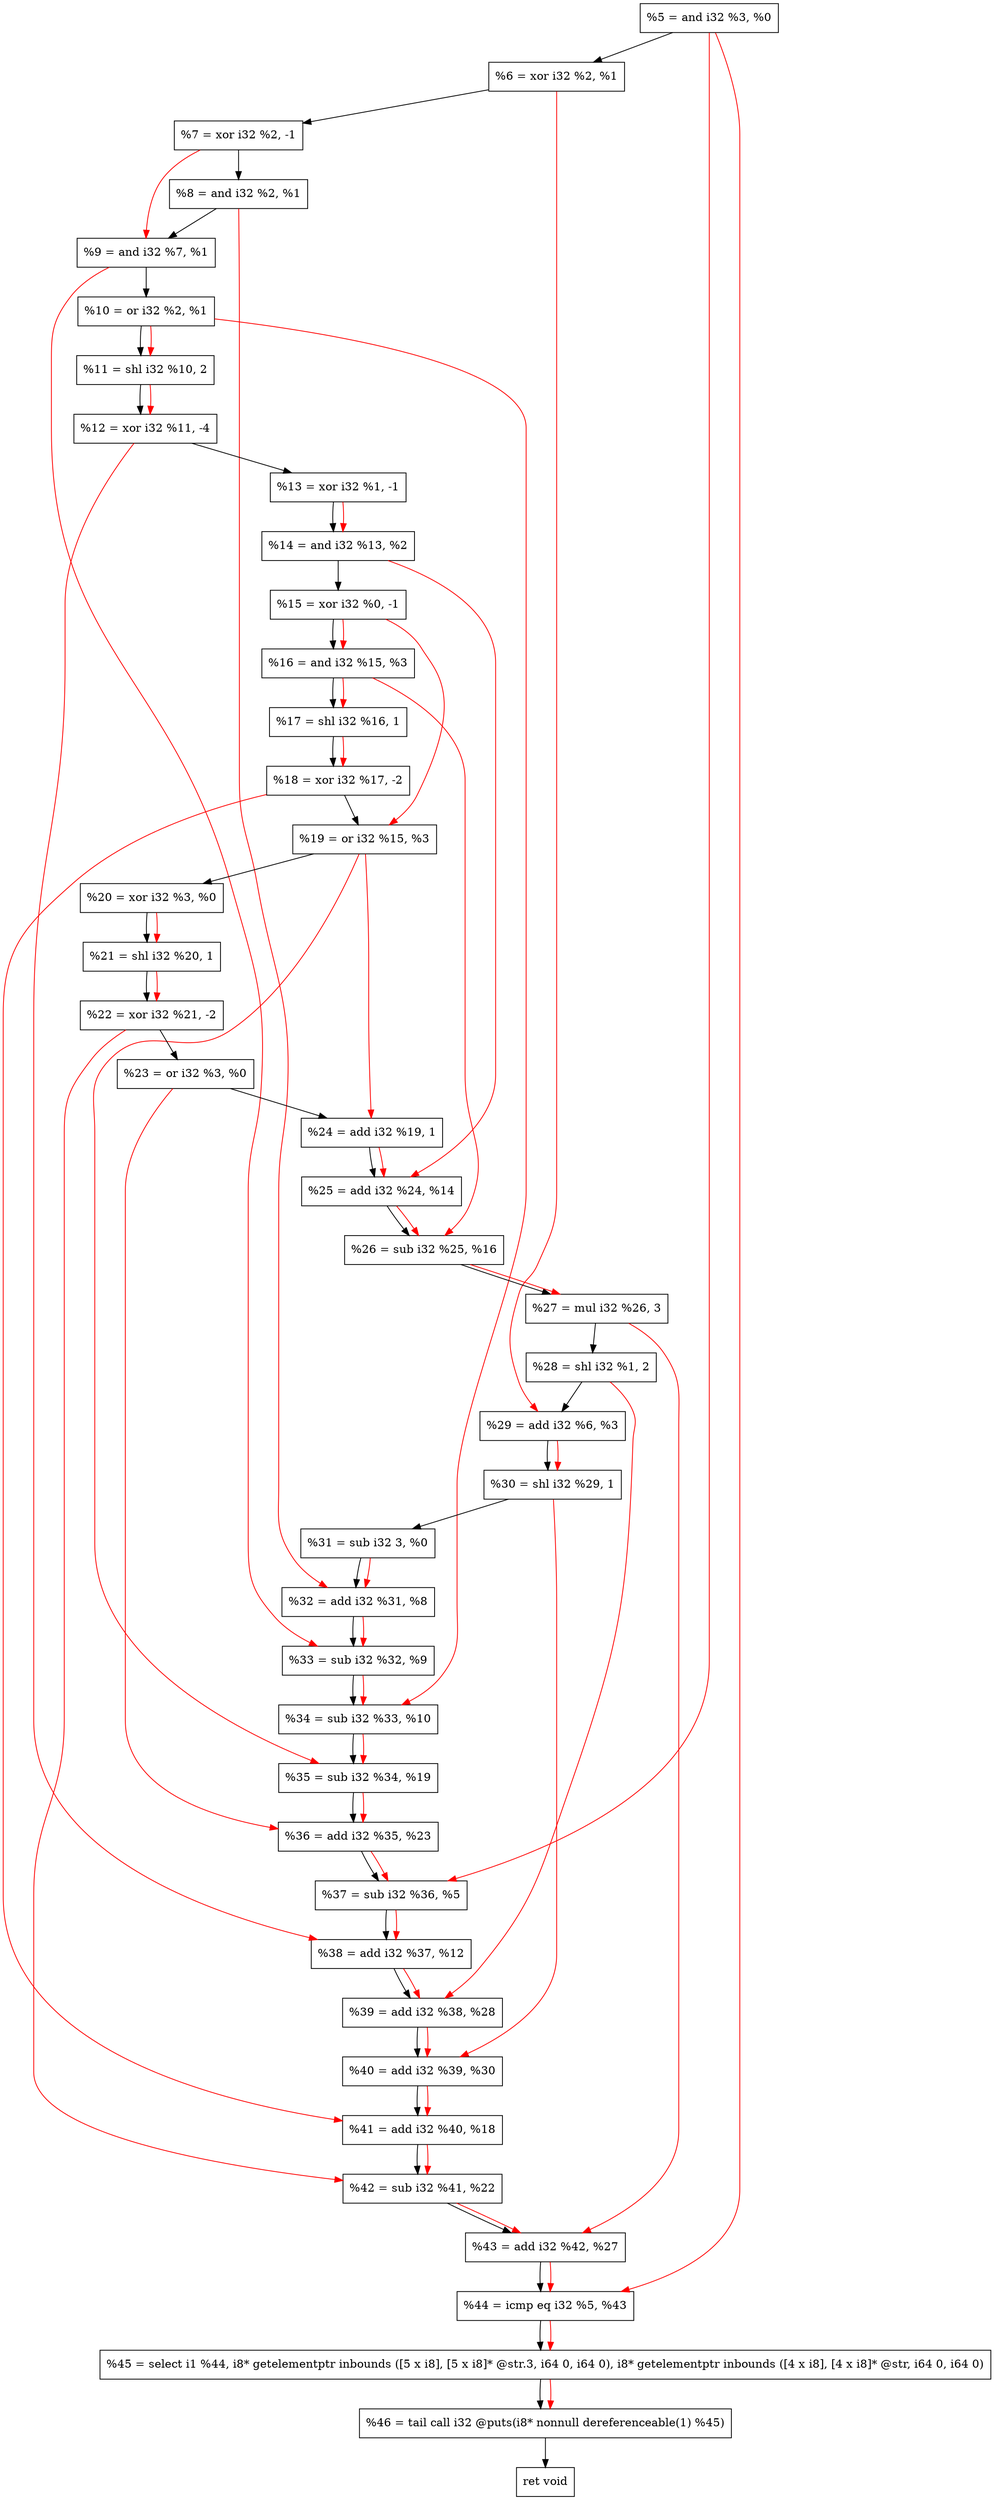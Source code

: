 digraph "DFG for'crackme' function" {
	Node0x18abb10[shape=record, label="  %5 = and i32 %3, %0"];
	Node0x18abb80[shape=record, label="  %6 = xor i32 %2, %1"];
	Node0x18ac200[shape=record, label="  %7 = xor i32 %2, -1"];
	Node0x18ac270[shape=record, label="  %8 = and i32 %2, %1"];
	Node0x18ac2e0[shape=record, label="  %9 = and i32 %7, %1"];
	Node0x18ac350[shape=record, label="  %10 = or i32 %2, %1"];
	Node0x18ac3f0[shape=record, label="  %11 = shl i32 %10, 2"];
	Node0x18ac490[shape=record, label="  %12 = xor i32 %11, -4"];
	Node0x18ac500[shape=record, label="  %13 = xor i32 %1, -1"];
	Node0x18ac570[shape=record, label="  %14 = and i32 %13, %2"];
	Node0x18ac5e0[shape=record, label="  %15 = xor i32 %0, -1"];
	Node0x18ac650[shape=record, label="  %16 = and i32 %15, %3"];
	Node0x18ac6f0[shape=record, label="  %17 = shl i32 %16, 1"];
	Node0x18ac790[shape=record, label="  %18 = xor i32 %17, -2"];
	Node0x18ac800[shape=record, label="  %19 = or i32 %15, %3"];
	Node0x18ac870[shape=record, label="  %20 = xor i32 %3, %0"];
	Node0x18ac8e0[shape=record, label="  %21 = shl i32 %20, 1"];
	Node0x18ac950[shape=record, label="  %22 = xor i32 %21, -2"];
	Node0x18ac9c0[shape=record, label="  %23 = or i32 %3, %0"];
	Node0x18aca30[shape=record, label="  %24 = add i32 %19, 1"];
	Node0x18acaa0[shape=record, label="  %25 = add i32 %24, %14"];
	Node0x18acb10[shape=record, label="  %26 = sub i32 %25, %16"];
	Node0x18acbb0[shape=record, label="  %27 = mul i32 %26, 3"];
	Node0x18acc20[shape=record, label="  %28 = shl i32 %1, 2"];
	Node0x18acc90[shape=record, label="  %29 = add i32 %6, %3"];
	Node0x18acd00[shape=record, label="  %30 = shl i32 %29, 1"];
	Node0x18acd70[shape=record, label="  %31 = sub i32 3, %0"];
	Node0x18acde0[shape=record, label="  %32 = add i32 %31, %8"];
	Node0x18ad060[shape=record, label="  %33 = sub i32 %32, %9"];
	Node0x18ad0d0[shape=record, label="  %34 = sub i32 %33, %10"];
	Node0x18ad140[shape=record, label="  %35 = sub i32 %34, %19"];
	Node0x18ad1b0[shape=record, label="  %36 = add i32 %35, %23"];
	Node0x18ad220[shape=record, label="  %37 = sub i32 %36, %5"];
	Node0x18ad290[shape=record, label="  %38 = add i32 %37, %12"];
	Node0x18ad300[shape=record, label="  %39 = add i32 %38, %28"];
	Node0x18ad370[shape=record, label="  %40 = add i32 %39, %30"];
	Node0x18ad3e0[shape=record, label="  %41 = add i32 %40, %18"];
	Node0x18ad450[shape=record, label="  %42 = sub i32 %41, %22"];
	Node0x18ad4c0[shape=record, label="  %43 = add i32 %42, %27"];
	Node0x18ad530[shape=record, label="  %44 = icmp eq i32 %5, %43"];
	Node0x184c268[shape=record, label="  %45 = select i1 %44, i8* getelementptr inbounds ([5 x i8], [5 x i8]* @str.3, i64 0, i64 0), i8* getelementptr inbounds ([4 x i8], [4 x i8]* @str, i64 0, i64 0)"];
	Node0x18ad9d0[shape=record, label="  %46 = tail call i32 @puts(i8* nonnull dereferenceable(1) %45)"];
	Node0x18ada20[shape=record, label="  ret void"];
	Node0x18abb10 -> Node0x18abb80;
	Node0x18abb80 -> Node0x18ac200;
	Node0x18ac200 -> Node0x18ac270;
	Node0x18ac270 -> Node0x18ac2e0;
	Node0x18ac2e0 -> Node0x18ac350;
	Node0x18ac350 -> Node0x18ac3f0;
	Node0x18ac3f0 -> Node0x18ac490;
	Node0x18ac490 -> Node0x18ac500;
	Node0x18ac500 -> Node0x18ac570;
	Node0x18ac570 -> Node0x18ac5e0;
	Node0x18ac5e0 -> Node0x18ac650;
	Node0x18ac650 -> Node0x18ac6f0;
	Node0x18ac6f0 -> Node0x18ac790;
	Node0x18ac790 -> Node0x18ac800;
	Node0x18ac800 -> Node0x18ac870;
	Node0x18ac870 -> Node0x18ac8e0;
	Node0x18ac8e0 -> Node0x18ac950;
	Node0x18ac950 -> Node0x18ac9c0;
	Node0x18ac9c0 -> Node0x18aca30;
	Node0x18aca30 -> Node0x18acaa0;
	Node0x18acaa0 -> Node0x18acb10;
	Node0x18acb10 -> Node0x18acbb0;
	Node0x18acbb0 -> Node0x18acc20;
	Node0x18acc20 -> Node0x18acc90;
	Node0x18acc90 -> Node0x18acd00;
	Node0x18acd00 -> Node0x18acd70;
	Node0x18acd70 -> Node0x18acde0;
	Node0x18acde0 -> Node0x18ad060;
	Node0x18ad060 -> Node0x18ad0d0;
	Node0x18ad0d0 -> Node0x18ad140;
	Node0x18ad140 -> Node0x18ad1b0;
	Node0x18ad1b0 -> Node0x18ad220;
	Node0x18ad220 -> Node0x18ad290;
	Node0x18ad290 -> Node0x18ad300;
	Node0x18ad300 -> Node0x18ad370;
	Node0x18ad370 -> Node0x18ad3e0;
	Node0x18ad3e0 -> Node0x18ad450;
	Node0x18ad450 -> Node0x18ad4c0;
	Node0x18ad4c0 -> Node0x18ad530;
	Node0x18ad530 -> Node0x184c268;
	Node0x184c268 -> Node0x18ad9d0;
	Node0x18ad9d0 -> Node0x18ada20;
edge [color=red]
	Node0x18ac200 -> Node0x18ac2e0;
	Node0x18ac350 -> Node0x18ac3f0;
	Node0x18ac3f0 -> Node0x18ac490;
	Node0x18ac500 -> Node0x18ac570;
	Node0x18ac5e0 -> Node0x18ac650;
	Node0x18ac650 -> Node0x18ac6f0;
	Node0x18ac6f0 -> Node0x18ac790;
	Node0x18ac5e0 -> Node0x18ac800;
	Node0x18ac870 -> Node0x18ac8e0;
	Node0x18ac8e0 -> Node0x18ac950;
	Node0x18ac800 -> Node0x18aca30;
	Node0x18aca30 -> Node0x18acaa0;
	Node0x18ac570 -> Node0x18acaa0;
	Node0x18acaa0 -> Node0x18acb10;
	Node0x18ac650 -> Node0x18acb10;
	Node0x18acb10 -> Node0x18acbb0;
	Node0x18abb80 -> Node0x18acc90;
	Node0x18acc90 -> Node0x18acd00;
	Node0x18acd70 -> Node0x18acde0;
	Node0x18ac270 -> Node0x18acde0;
	Node0x18acde0 -> Node0x18ad060;
	Node0x18ac2e0 -> Node0x18ad060;
	Node0x18ad060 -> Node0x18ad0d0;
	Node0x18ac350 -> Node0x18ad0d0;
	Node0x18ad0d0 -> Node0x18ad140;
	Node0x18ac800 -> Node0x18ad140;
	Node0x18ad140 -> Node0x18ad1b0;
	Node0x18ac9c0 -> Node0x18ad1b0;
	Node0x18ad1b0 -> Node0x18ad220;
	Node0x18abb10 -> Node0x18ad220;
	Node0x18ad220 -> Node0x18ad290;
	Node0x18ac490 -> Node0x18ad290;
	Node0x18ad290 -> Node0x18ad300;
	Node0x18acc20 -> Node0x18ad300;
	Node0x18ad300 -> Node0x18ad370;
	Node0x18acd00 -> Node0x18ad370;
	Node0x18ad370 -> Node0x18ad3e0;
	Node0x18ac790 -> Node0x18ad3e0;
	Node0x18ad3e0 -> Node0x18ad450;
	Node0x18ac950 -> Node0x18ad450;
	Node0x18ad450 -> Node0x18ad4c0;
	Node0x18acbb0 -> Node0x18ad4c0;
	Node0x18abb10 -> Node0x18ad530;
	Node0x18ad4c0 -> Node0x18ad530;
	Node0x18ad530 -> Node0x184c268;
	Node0x184c268 -> Node0x18ad9d0;
}
